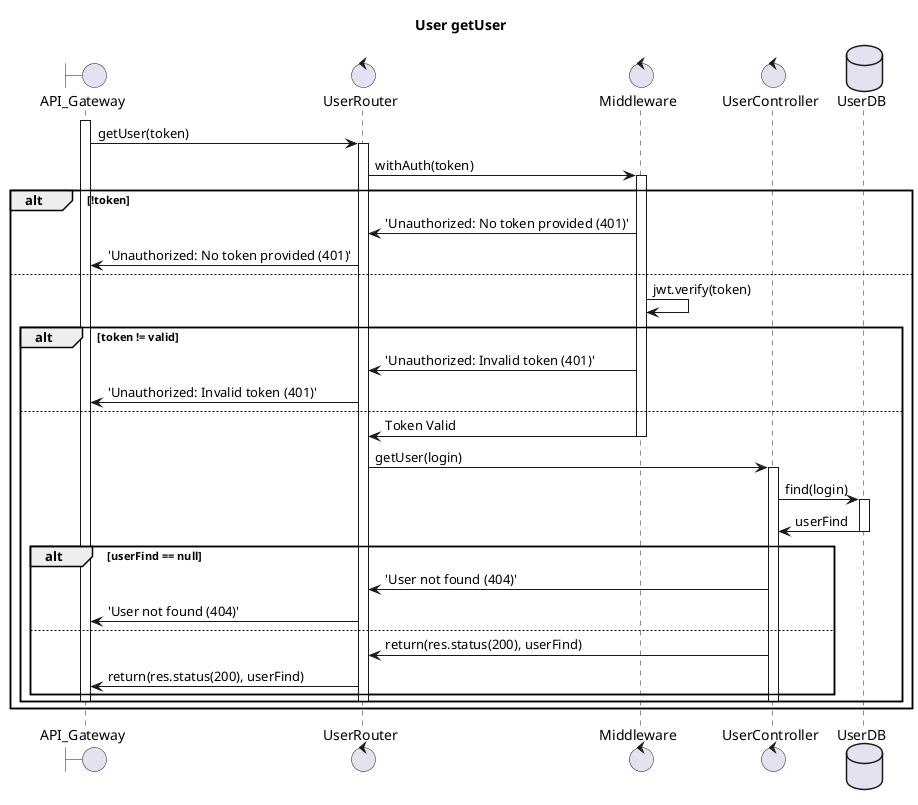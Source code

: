 @startuml
title User getUser
boundary API_Gateway
control UserRouter
control Middleware
control UserController
dataBase UserDB
activate API_Gateway
API_Gateway -> UserRouter : getUser(token)
activate UserRouter
UserRouter -> Middleware : withAuth(token)
activate Middleware
alt !token
    Middleware -> UserRouter : 'Unauthorized: No token provided (401)'
    UserRouter -> API_Gateway : 'Unauthorized: No token provided (401)'
else 
    Middleware -> Middleware : jwt.verify(token)
    alt token != valid
        Middleware -> UserRouter : 'Unauthorized: Invalid token (401)'
        UserRouter -> API_Gateway : 'Unauthorized: Invalid token (401)'
    else
        Middleware -> UserRouter : Token Valid
        deactivate Middleware
        UserRouter -> UserController : getUser(login)
        activate UserController
        UserController -> UserDB : find(login)
        activate UserDB
        UserDB -> UserController : userFind
        deactivate UserDB
        alt userFind == null
            UserController -> UserRouter : 'User not found (404)'
        UserRouter -> API_Gateway : 'User not found (404)'
        else
            UserController -> UserRouter : return(res.status(200), userFind)
            UserRouter -> API_Gateway : return(res.status(200), userFind)
        end
        deactivate UserController
        deactivate UserRouter
        deactivate API_Gateway
    end
end
@enduml